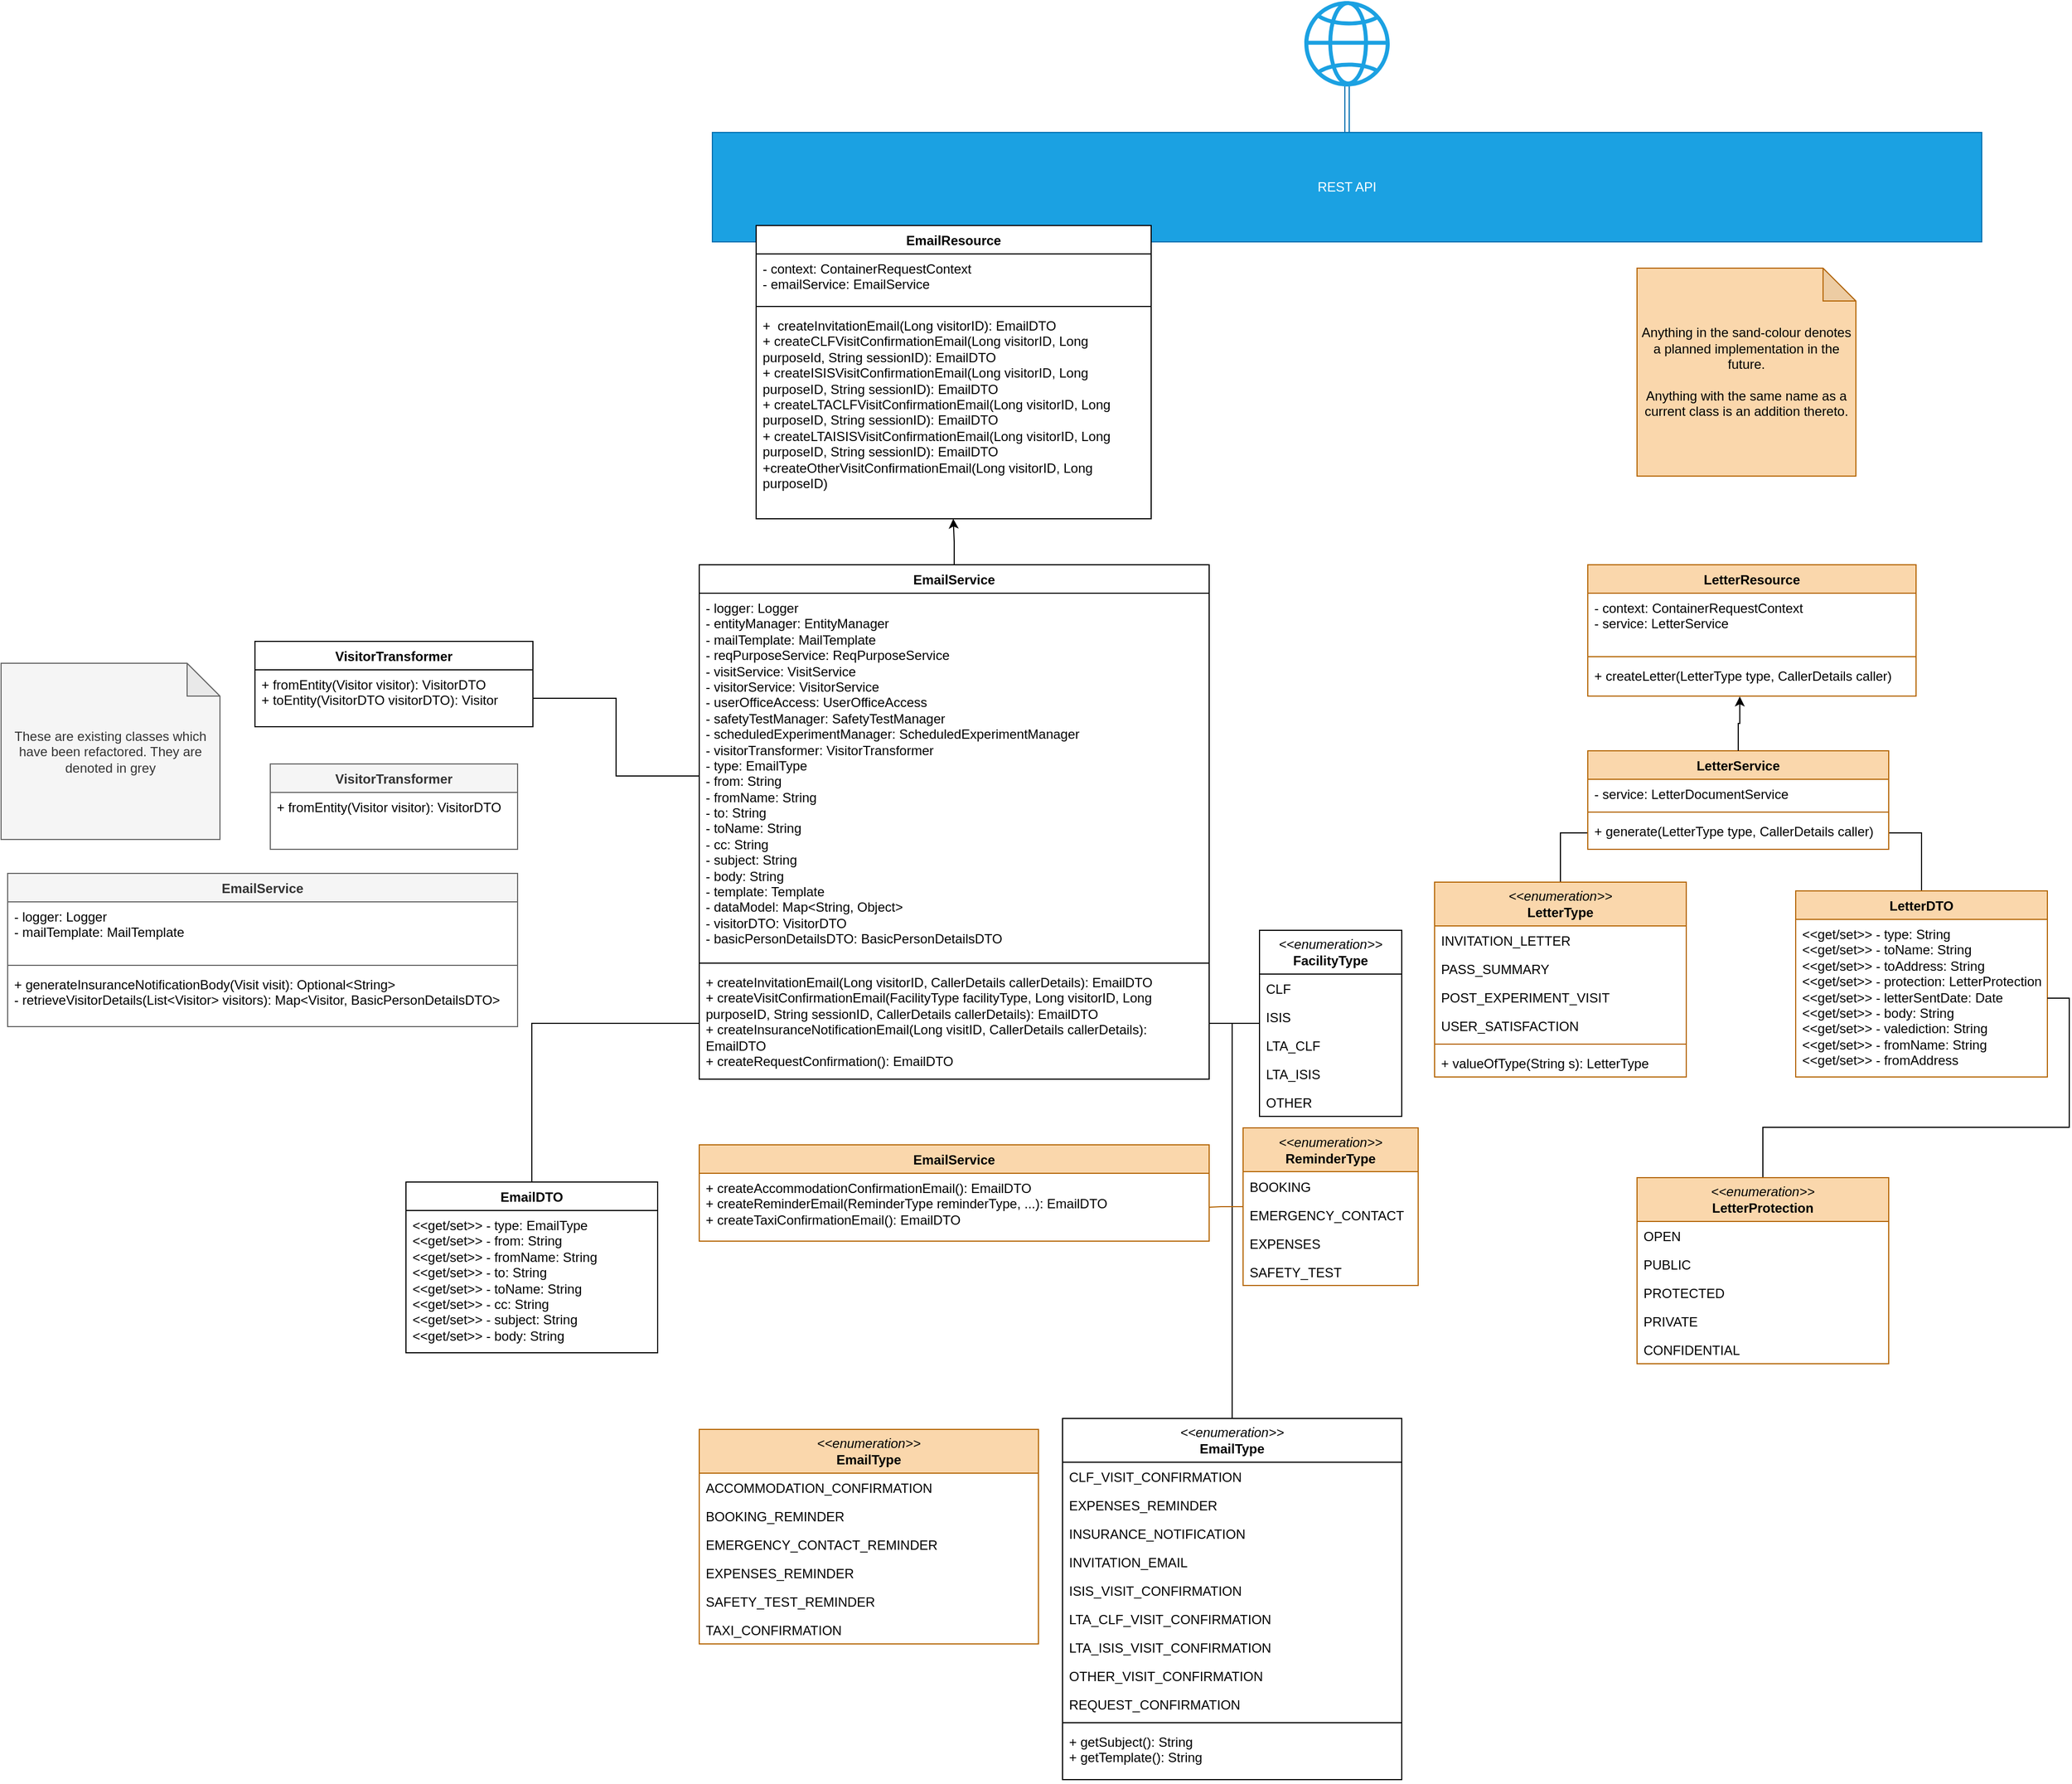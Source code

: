 <mxfile version="24.5.4" type="github">
  <diagram id="C5RBs43oDa-KdzZeNtuy" name="Page-1">
    <mxGraphModel dx="1994" dy="1875" grid="1" gridSize="10" guides="1" tooltips="1" connect="1" arrows="1" fold="1" page="1" pageScale="1" pageWidth="827" pageHeight="1169" math="0" shadow="0">
      <root>
        <mxCell id="WIyWlLk6GJQsqaUBKTNV-0" />
        <mxCell id="WIyWlLk6GJQsqaUBKTNV-1" parent="WIyWlLk6GJQsqaUBKTNV-0" />
        <mxCell id="lxQ42xoXtjc7i1S5PKAg-8" value="REST API" style="html=1;whiteSpace=wrap;fillColor=#1ba1e2;strokeColor=#006EAF;fontColor=#ffffff;" parent="WIyWlLk6GJQsqaUBKTNV-1" vertex="1">
          <mxGeometry x="108" y="-651" width="1160" height="100" as="geometry" />
        </mxCell>
        <mxCell id="MQ1HAu035y0CXCqz7wdD-0" value="EmailResource" style="swimlane;fontStyle=1;align=center;verticalAlign=top;childLayout=stackLayout;horizontal=1;startSize=26;horizontalStack=0;resizeParent=1;resizeParentMax=0;resizeLast=0;collapsible=1;marginBottom=0;whiteSpace=wrap;html=1;" parent="WIyWlLk6GJQsqaUBKTNV-1" vertex="1">
          <mxGeometry x="148" y="-566" width="361" height="268" as="geometry" />
        </mxCell>
        <mxCell id="MQ1HAu035y0CXCqz7wdD-1" value="&lt;div&gt;- context: ContainerRequestContext&lt;/div&gt;&lt;div&gt;- emailService: EmailService&lt;br&gt;&lt;/div&gt;" style="text;align=left;verticalAlign=top;spacingLeft=4;spacingRight=4;overflow=hidden;rotatable=0;points=[[0,0.5],[1,0.5]];portConstraint=eastwest;whiteSpace=wrap;html=1;" parent="MQ1HAu035y0CXCqz7wdD-0" vertex="1">
          <mxGeometry y="26" width="361" height="44" as="geometry" />
        </mxCell>
        <mxCell id="MQ1HAu035y0CXCqz7wdD-2" value="" style="line;strokeWidth=1;fillColor=none;align=left;verticalAlign=middle;spacingTop=-1;spacingLeft=3;spacingRight=3;rotatable=0;labelPosition=right;points=[];portConstraint=eastwest;strokeColor=inherit;" parent="MQ1HAu035y0CXCqz7wdD-0" vertex="1">
          <mxGeometry y="70" width="361" height="8" as="geometry" />
        </mxCell>
        <mxCell id="MQ1HAu035y0CXCqz7wdD-3" value="&lt;div&gt;&lt;span style=&quot;background-color: initial;&quot;&gt;+&amp;nbsp; createInvitationEmail(Long visitorID): EmailDTO&lt;/span&gt;&lt;br&gt;&lt;/div&gt;&lt;div&gt;+ createCLFVisitConfirmationEmail(Long visitorID, Long purposeId, String sessionID): EmailDTO&lt;/div&gt;&lt;div&gt;+ createISISVisitConfirmationEmail(Long visitorID, Long purposeID, String sessionID): EmailDTO&lt;/div&gt;&lt;div&gt;+ createLTACLFVisitConfirmationEmail(Long visitorID, Long purposeID, String sessionID): EmailDTO&lt;/div&gt;&lt;div&gt;+ createLTAISISVisitConfirmationEmail(Long visitorID, Long purposeID, String sessionID): EmailDTO&lt;br&gt;&lt;/div&gt;&lt;div&gt;+createOtherVisitConfirmationEmail(Long visitorID, Long purposeID)&lt;/div&gt;" style="text;strokeColor=none;fillColor=none;align=left;verticalAlign=top;spacingLeft=4;spacingRight=4;overflow=hidden;rotatable=0;points=[[0,0.5],[1,0.5]];portConstraint=eastwest;whiteSpace=wrap;html=1;" parent="MQ1HAu035y0CXCqz7wdD-0" vertex="1">
          <mxGeometry y="78" width="361" height="190" as="geometry" />
        </mxCell>
        <mxCell id="MQ1HAu035y0CXCqz7wdD-16" value="EmailDTO" style="swimlane;fontStyle=1;align=center;verticalAlign=top;childLayout=stackLayout;horizontal=1;startSize=26;horizontalStack=0;resizeParent=1;resizeParentMax=0;resizeLast=0;collapsible=1;marginBottom=0;whiteSpace=wrap;html=1;" parent="WIyWlLk6GJQsqaUBKTNV-1" vertex="1">
          <mxGeometry x="-172" y="308" width="230" height="156" as="geometry" />
        </mxCell>
        <mxCell id="MQ1HAu035y0CXCqz7wdD-17" value="&lt;div&gt;&amp;lt;&amp;lt;get/set&amp;gt;&amp;gt; - type: EmailType&lt;/div&gt;&lt;div&gt;&amp;lt;&amp;lt;get/set&amp;gt;&amp;gt; - from: String&lt;/div&gt;&lt;div&gt;&amp;lt;&amp;lt;get/set&amp;gt;&amp;gt; - fromName: String&lt;/div&gt;&lt;div&gt;&amp;lt;&amp;lt;get/set&amp;gt;&amp;gt; - to: String&lt;br&gt;&lt;/div&gt;&lt;div&gt;&amp;lt;&amp;lt;get/set&amp;gt;&amp;gt; - toName: String&lt;br&gt;&lt;/div&gt;&lt;div&gt;&amp;lt;&amp;lt;get/set&amp;gt;&amp;gt; - cc: String&lt;br&gt;&lt;/div&gt;&lt;div&gt;&amp;lt;&amp;lt;get/set&amp;gt;&amp;gt; - subject: String&lt;br&gt;&lt;/div&gt;&lt;div&gt;&amp;lt;&amp;lt;get/set&amp;gt;&amp;gt; - body: String&lt;/div&gt;" style="text;strokeColor=none;fillColor=none;align=left;verticalAlign=top;spacingLeft=4;spacingRight=4;overflow=hidden;rotatable=0;points=[[0,0.5],[1,0.5]];portConstraint=eastwest;whiteSpace=wrap;html=1;" parent="MQ1HAu035y0CXCqz7wdD-16" vertex="1">
          <mxGeometry y="26" width="230" height="130" as="geometry" />
        </mxCell>
        <mxCell id="42Mcp5apY7TqK0RnaU3a-8" style="edgeStyle=orthogonalEdgeStyle;rounded=0;orthogonalLoop=1;jettySize=auto;html=1;entryX=0;entryY=0.5;entryDx=0;entryDy=0;exitX=0.5;exitY=0;exitDx=0;exitDy=0;startArrow=none;startFill=0;endArrow=none;endFill=0;" parent="WIyWlLk6GJQsqaUBKTNV-1" source="MQ1HAu035y0CXCqz7wdD-16" target="klUVoI3xU74Hqo5dRXkd-3" edge="1">
          <mxGeometry relative="1" as="geometry">
            <mxPoint x="171" y="280" as="targetPoint" />
          </mxGeometry>
        </mxCell>
        <mxCell id="wytjnBY4nGIAAZqbwtNx-2" value="" style="edgeStyle=orthogonalEdgeStyle;rounded=0;orthogonalLoop=1;jettySize=auto;html=1;shape=link;strokeColor=#006EAF;entryX=0.5;entryY=0;entryDx=0;entryDy=0;fillColor=#1ba1e2;" parent="WIyWlLk6GJQsqaUBKTNV-1" source="42Mcp5apY7TqK0RnaU3a-9" target="lxQ42xoXtjc7i1S5PKAg-8" edge="1">
          <mxGeometry relative="1" as="geometry">
            <mxPoint x="677" y="-613" as="targetPoint" />
          </mxGeometry>
        </mxCell>
        <mxCell id="42Mcp5apY7TqK0RnaU3a-9" value="" style="sketch=0;outlineConnect=0;fillColor=#1ba1e2;strokeColor=#006EAF;dashed=0;verticalLabelPosition=bottom;verticalAlign=top;align=center;html=1;fontSize=12;fontStyle=0;aspect=fixed;pointerEvents=1;shape=mxgraph.aws4.globe;fontColor=#ffffff;" parent="WIyWlLk6GJQsqaUBKTNV-1" vertex="1">
          <mxGeometry x="649" y="-771" width="78" height="78" as="geometry" />
        </mxCell>
        <mxCell id="LTdc4FJABVHUPqloN2zh-13" style="edgeStyle=orthogonalEdgeStyle;rounded=0;orthogonalLoop=1;jettySize=auto;html=1;endArrow=none;endFill=0;entryX=1;entryY=0.5;entryDx=0;entryDy=0;" parent="WIyWlLk6GJQsqaUBKTNV-1" source="A69BAZDd_FpkVHJT01qS-3" target="klUVoI3xU74Hqo5dRXkd-3" edge="1">
          <mxGeometry relative="1" as="geometry">
            <mxPoint x="523.5" y="280" as="targetPoint" />
          </mxGeometry>
        </mxCell>
        <mxCell id="A69BAZDd_FpkVHJT01qS-3" value="&lt;div&gt;&lt;i&gt;&amp;lt;&amp;lt;enumeration&amp;gt;&amp;gt;&lt;/i&gt;&lt;/div&gt;&lt;div&gt;&lt;b&gt;EmailType&lt;/b&gt;&lt;br&gt;&lt;/div&gt;" style="swimlane;fontStyle=0;childLayout=stackLayout;horizontal=1;startSize=40;fillColor=none;horizontalStack=0;resizeParent=1;resizeParentMax=0;resizeLast=0;collapsible=1;marginBottom=0;whiteSpace=wrap;html=1;" parent="WIyWlLk6GJQsqaUBKTNV-1" vertex="1">
          <mxGeometry x="428" y="524" width="310" height="330" as="geometry" />
        </mxCell>
        <mxCell id="klUVoI3xU74Hqo5dRXkd-4" value="CLF_VISIT_CONFIRMATION" style="text;strokeColor=none;fillColor=none;align=left;verticalAlign=top;spacingLeft=4;spacingRight=4;overflow=hidden;rotatable=0;points=[[0,0.5],[1,0.5]];portConstraint=eastwest;whiteSpace=wrap;html=1;" parent="A69BAZDd_FpkVHJT01qS-3" vertex="1">
          <mxGeometry y="40" width="310" height="26" as="geometry" />
        </mxCell>
        <mxCell id="A69BAZDd_FpkVHJT01qS-7" value="EXPENSES_REMINDER" style="text;strokeColor=none;fillColor=none;align=left;verticalAlign=top;spacingLeft=4;spacingRight=4;overflow=hidden;rotatable=0;points=[[0,0.5],[1,0.5]];portConstraint=eastwest;whiteSpace=wrap;html=1;" parent="A69BAZDd_FpkVHJT01qS-3" vertex="1">
          <mxGeometry y="66" width="310" height="26" as="geometry" />
        </mxCell>
        <mxCell id="klUVoI3xU74Hqo5dRXkd-5" value="INSURANCE_NOTIFICATION" style="text;strokeColor=none;fillColor=none;align=left;verticalAlign=top;spacingLeft=4;spacingRight=4;overflow=hidden;rotatable=0;points=[[0,0.5],[1,0.5]];portConstraint=eastwest;whiteSpace=wrap;html=1;" parent="A69BAZDd_FpkVHJT01qS-3" vertex="1">
          <mxGeometry y="92" width="310" height="26" as="geometry" />
        </mxCell>
        <mxCell id="zF09DsBkX-imnk4xTCFa-45" value="INVITATION_EMAIL" style="text;strokeColor=none;fillColor=none;align=left;verticalAlign=top;spacingLeft=4;spacingRight=4;overflow=hidden;rotatable=0;points=[[0,0.5],[1,0.5]];portConstraint=eastwest;whiteSpace=wrap;html=1;" parent="A69BAZDd_FpkVHJT01qS-3" vertex="1">
          <mxGeometry y="118" width="310" height="26" as="geometry" />
        </mxCell>
        <mxCell id="klUVoI3xU74Hqo5dRXkd-6" value="ISIS_VISIT_CONFIRMATION" style="text;strokeColor=none;fillColor=none;align=left;verticalAlign=top;spacingLeft=4;spacingRight=4;overflow=hidden;rotatable=0;points=[[0,0.5],[1,0.5]];portConstraint=eastwest;whiteSpace=wrap;html=1;" parent="A69BAZDd_FpkVHJT01qS-3" vertex="1">
          <mxGeometry y="144" width="310" height="26" as="geometry" />
        </mxCell>
        <mxCell id="klUVoI3xU74Hqo5dRXkd-7" value="LTA_CLF_VISIT_CONFIRMATION" style="text;strokeColor=none;fillColor=none;align=left;verticalAlign=top;spacingLeft=4;spacingRight=4;overflow=hidden;rotatable=0;points=[[0,0.5],[1,0.5]];portConstraint=eastwest;whiteSpace=wrap;html=1;" parent="A69BAZDd_FpkVHJT01qS-3" vertex="1">
          <mxGeometry y="170" width="310" height="26" as="geometry" />
        </mxCell>
        <mxCell id="klUVoI3xU74Hqo5dRXkd-8" value="LTA_ISIS_VISIT_CONFIRMATION" style="text;strokeColor=none;fillColor=none;align=left;verticalAlign=top;spacingLeft=4;spacingRight=4;overflow=hidden;rotatable=0;points=[[0,0.5],[1,0.5]];portConstraint=eastwest;whiteSpace=wrap;html=1;" parent="A69BAZDd_FpkVHJT01qS-3" vertex="1">
          <mxGeometry y="196" width="310" height="26" as="geometry" />
        </mxCell>
        <mxCell id="klUVoI3xU74Hqo5dRXkd-9" value="OTHER_VISIT_CONFIRMATION" style="text;strokeColor=none;fillColor=none;align=left;verticalAlign=top;spacingLeft=4;spacingRight=4;overflow=hidden;rotatable=0;points=[[0,0.5],[1,0.5]];portConstraint=eastwest;whiteSpace=wrap;html=1;" parent="A69BAZDd_FpkVHJT01qS-3" vertex="1">
          <mxGeometry y="222" width="310" height="26" as="geometry" />
        </mxCell>
        <mxCell id="klUVoI3xU74Hqo5dRXkd-10" value="REQUEST_CONFIRMATION" style="text;strokeColor=none;fillColor=none;align=left;verticalAlign=top;spacingLeft=4;spacingRight=4;overflow=hidden;rotatable=0;points=[[0,0.5],[1,0.5]];portConstraint=eastwest;whiteSpace=wrap;html=1;" parent="A69BAZDd_FpkVHJT01qS-3" vertex="1">
          <mxGeometry y="248" width="310" height="26" as="geometry" />
        </mxCell>
        <mxCell id="LTdc4FJABVHUPqloN2zh-1" value="" style="line;strokeWidth=1;fillColor=none;align=left;verticalAlign=middle;spacingTop=-1;spacingLeft=3;spacingRight=3;rotatable=0;labelPosition=right;points=[];portConstraint=eastwest;strokeColor=inherit;" parent="A69BAZDd_FpkVHJT01qS-3" vertex="1">
          <mxGeometry y="274" width="310" height="8" as="geometry" />
        </mxCell>
        <mxCell id="LTdc4FJABVHUPqloN2zh-0" value="&lt;div&gt;+ getSubject(): String&lt;/div&gt;&lt;div&gt;+ getTemplate(): String&lt;br&gt;&lt;/div&gt;" style="text;strokeColor=none;fillColor=none;align=left;verticalAlign=top;spacingLeft=4;spacingRight=4;overflow=hidden;rotatable=0;points=[[0,0.5],[1,0.5]];portConstraint=eastwest;whiteSpace=wrap;html=1;" parent="A69BAZDd_FpkVHJT01qS-3" vertex="1">
          <mxGeometry y="282" width="310" height="48" as="geometry" />
        </mxCell>
        <mxCell id="LTdc4FJABVHUPqloN2zh-15" style="edgeStyle=orthogonalEdgeStyle;rounded=0;orthogonalLoop=1;jettySize=auto;html=1;entryX=0;entryY=0.5;entryDx=0;entryDy=0;endArrow=none;endFill=0;" parent="WIyWlLk6GJQsqaUBKTNV-1" source="A69BAZDd_FpkVHJT01qS-12" target="lxQ42xoXtjc7i1S5PKAg-7" edge="1">
          <mxGeometry relative="1" as="geometry" />
        </mxCell>
        <mxCell id="A69BAZDd_FpkVHJT01qS-12" value="&lt;div&gt;&lt;i&gt;&amp;lt;&amp;lt;enumeration&amp;gt;&amp;gt;&lt;/i&gt;&lt;/div&gt;&lt;div&gt;&lt;b&gt;LetterType&lt;/b&gt;&lt;br&gt;&lt;/div&gt;" style="swimlane;fontStyle=0;childLayout=stackLayout;horizontal=1;startSize=40;fillColor=#fad7ac;horizontalStack=0;resizeParent=1;resizeParentMax=0;resizeLast=0;collapsible=1;marginBottom=0;whiteSpace=wrap;html=1;strokeColor=#b46504;" parent="WIyWlLk6GJQsqaUBKTNV-1" vertex="1">
          <mxGeometry x="768" y="34" width="230" height="178" as="geometry" />
        </mxCell>
        <mxCell id="A69BAZDd_FpkVHJT01qS-13" value="INVITATION_LETTER" style="text;strokeColor=none;fillColor=none;align=left;verticalAlign=top;spacingLeft=4;spacingRight=4;overflow=hidden;rotatable=0;points=[[0,0.5],[1,0.5]];portConstraint=eastwest;whiteSpace=wrap;html=1;" parent="A69BAZDd_FpkVHJT01qS-12" vertex="1">
          <mxGeometry y="40" width="230" height="26" as="geometry" />
        </mxCell>
        <mxCell id="A69BAZDd_FpkVHJT01qS-14" value="PASS_SUMMARY" style="text;strokeColor=none;fillColor=none;align=left;verticalAlign=top;spacingLeft=4;spacingRight=4;overflow=hidden;rotatable=0;points=[[0,0.5],[1,0.5]];portConstraint=eastwest;whiteSpace=wrap;html=1;" parent="A69BAZDd_FpkVHJT01qS-12" vertex="1">
          <mxGeometry y="66" width="230" height="26" as="geometry" />
        </mxCell>
        <mxCell id="A69BAZDd_FpkVHJT01qS-15" value="POST_EXPERIMENT_VISIT" style="text;strokeColor=none;fillColor=none;align=left;verticalAlign=top;spacingLeft=4;spacingRight=4;overflow=hidden;rotatable=0;points=[[0,0.5],[1,0.5]];portConstraint=eastwest;whiteSpace=wrap;html=1;" parent="A69BAZDd_FpkVHJT01qS-12" vertex="1">
          <mxGeometry y="92" width="230" height="26" as="geometry" />
        </mxCell>
        <mxCell id="A69BAZDd_FpkVHJT01qS-16" value="USER_SATISFACTION" style="text;strokeColor=none;fillColor=none;align=left;verticalAlign=top;spacingLeft=4;spacingRight=4;overflow=hidden;rotatable=0;points=[[0,0.5],[1,0.5]];portConstraint=eastwest;whiteSpace=wrap;html=1;" parent="A69BAZDd_FpkVHJT01qS-12" vertex="1">
          <mxGeometry y="118" width="230" height="26" as="geometry" />
        </mxCell>
        <mxCell id="LTdc4FJABVHUPqloN2zh-18" value="" style="line;strokeWidth=1;fillColor=none;align=left;verticalAlign=middle;spacingTop=-1;spacingLeft=3;spacingRight=3;rotatable=0;labelPosition=right;points=[];portConstraint=eastwest;strokeColor=inherit;" parent="A69BAZDd_FpkVHJT01qS-12" vertex="1">
          <mxGeometry y="144" width="230" height="8" as="geometry" />
        </mxCell>
        <mxCell id="LTdc4FJABVHUPqloN2zh-17" value="+ valueOfType(String s): LetterType" style="text;strokeColor=none;fillColor=none;align=left;verticalAlign=top;spacingLeft=4;spacingRight=4;overflow=hidden;rotatable=0;points=[[0,0.5],[1,0.5]];portConstraint=eastwest;whiteSpace=wrap;html=1;" parent="A69BAZDd_FpkVHJT01qS-12" vertex="1">
          <mxGeometry y="152" width="230" height="26" as="geometry" />
        </mxCell>
        <mxCell id="A69BAZDd_FpkVHJT01qS-26" style="edgeStyle=orthogonalEdgeStyle;rounded=0;orthogonalLoop=1;jettySize=auto;html=1;exitX=0.5;exitY=0;exitDx=0;exitDy=0;endArrow=none;endFill=0;" parent="WIyWlLk6GJQsqaUBKTNV-1" source="A69BAZDd_FpkVHJT01qS-22" target="lxQ42xoXtjc7i1S5PKAg-7" edge="1">
          <mxGeometry relative="1" as="geometry">
            <mxPoint x="740" y="366" as="targetPoint" />
          </mxGeometry>
        </mxCell>
        <mxCell id="A69BAZDd_FpkVHJT01qS-22" value="LetterDTO" style="swimlane;fontStyle=1;align=center;verticalAlign=top;childLayout=stackLayout;horizontal=1;startSize=26;horizontalStack=0;resizeParent=1;resizeParentMax=0;resizeLast=0;collapsible=1;marginBottom=0;whiteSpace=wrap;html=1;fillColor=#fad7ac;strokeColor=#b46504;" parent="WIyWlLk6GJQsqaUBKTNV-1" vertex="1">
          <mxGeometry x="1098" y="42" width="230" height="170" as="geometry" />
        </mxCell>
        <mxCell id="A69BAZDd_FpkVHJT01qS-23" value="&lt;div&gt;&amp;lt;&amp;lt;get/set&amp;gt;&amp;gt; - type: String&lt;br&gt;&lt;/div&gt;&lt;div&gt;&amp;lt;&amp;lt;get/set&amp;gt;&amp;gt; - toName: String&lt;br&gt;&lt;/div&gt;&lt;div&gt;&amp;lt;&amp;lt;get/set&amp;gt;&amp;gt; - toAddress: String&lt;br&gt;&lt;/div&gt;&lt;div&gt;&amp;lt;&amp;lt;get/set&amp;gt;&amp;gt; - protection: LetterProtection&lt;br&gt;&lt;/div&gt;&lt;div&gt;&amp;lt;&amp;lt;get/set&amp;gt;&amp;gt; - letterSentDate: Date&lt;br&gt;&lt;/div&gt;&lt;div&gt;&amp;lt;&amp;lt;get/set&amp;gt;&amp;gt; - body: String&lt;br&gt;&lt;/div&gt;&lt;div&gt;&amp;lt;&amp;lt;get/set&amp;gt;&amp;gt; - valediction: String&lt;br&gt;&lt;/div&gt;&lt;div&gt;&amp;lt;&amp;lt;get/set&amp;gt;&amp;gt; - fromName: String&lt;/div&gt;&lt;div&gt;&amp;lt;&amp;lt;get/set&amp;gt;&amp;gt; - fromAddress&lt;br&gt;&lt;/div&gt;" style="text;strokeColor=none;fillColor=none;align=left;verticalAlign=top;spacingLeft=4;spacingRight=4;overflow=hidden;rotatable=0;points=[[0,0.5],[1,0.5]];portConstraint=eastwest;whiteSpace=wrap;html=1;" parent="A69BAZDd_FpkVHJT01qS-22" vertex="1">
          <mxGeometry y="26" width="230" height="144" as="geometry" />
        </mxCell>
        <mxCell id="eRIV_MZJOHmOLpLLFDUo-0" value="LetterResource" style="swimlane;fontStyle=1;align=center;verticalAlign=top;childLayout=stackLayout;horizontal=1;startSize=26;horizontalStack=0;resizeParent=1;resizeParentMax=0;resizeLast=0;collapsible=1;marginBottom=0;whiteSpace=wrap;html=1;fillColor=#fad7ac;strokeColor=#b46504;" parent="WIyWlLk6GJQsqaUBKTNV-1" vertex="1">
          <mxGeometry x="908" y="-256" width="300" height="120" as="geometry" />
        </mxCell>
        <mxCell id="eRIV_MZJOHmOLpLLFDUo-1" value="&lt;div&gt;- context: ContainerRequestContext&lt;/div&gt;&lt;div&gt;- service: LetterService&lt;br&gt;&lt;/div&gt;" style="text;strokeColor=none;fillColor=none;align=left;verticalAlign=top;spacingLeft=4;spacingRight=4;overflow=hidden;rotatable=0;points=[[0,0.5],[1,0.5]];portConstraint=eastwest;whiteSpace=wrap;html=1;" parent="eRIV_MZJOHmOLpLLFDUo-0" vertex="1">
          <mxGeometry y="26" width="300" height="54" as="geometry" />
        </mxCell>
        <mxCell id="eRIV_MZJOHmOLpLLFDUo-2" value="" style="line;strokeWidth=1;fillColor=none;align=left;verticalAlign=middle;spacingTop=-1;spacingLeft=3;spacingRight=3;rotatable=0;labelPosition=right;points=[];portConstraint=eastwest;strokeColor=inherit;" parent="eRIV_MZJOHmOLpLLFDUo-0" vertex="1">
          <mxGeometry y="80" width="300" height="8" as="geometry" />
        </mxCell>
        <mxCell id="eRIV_MZJOHmOLpLLFDUo-3" value="+ createLetter(LetterType type, CallerDetails caller)" style="text;strokeColor=none;fillColor=none;align=left;verticalAlign=top;spacingLeft=4;spacingRight=4;overflow=hidden;rotatable=0;points=[[0,0.5],[1,0.5]];portConstraint=eastwest;whiteSpace=wrap;html=1;" parent="eRIV_MZJOHmOLpLLFDUo-0" vertex="1">
          <mxGeometry y="88" width="300" height="32" as="geometry" />
        </mxCell>
        <mxCell id="lxQ42xoXtjc7i1S5PKAg-4" value="LetterService" style="swimlane;fontStyle=1;align=center;verticalAlign=top;childLayout=stackLayout;horizontal=1;startSize=26;horizontalStack=0;resizeParent=1;resizeParentMax=0;resizeLast=0;collapsible=1;marginBottom=0;whiteSpace=wrap;html=1;fillColor=#fad7ac;strokeColor=#b46504;" parent="WIyWlLk6GJQsqaUBKTNV-1" vertex="1">
          <mxGeometry x="908" y="-86" width="275" height="90" as="geometry" />
        </mxCell>
        <mxCell id="lxQ42xoXtjc7i1S5PKAg-5" value="- service: LetterDocumentService" style="text;strokeColor=none;fillColor=none;align=left;verticalAlign=top;spacingLeft=4;spacingRight=4;overflow=hidden;rotatable=0;points=[[0,0.5],[1,0.5]];portConstraint=eastwest;whiteSpace=wrap;html=1;" parent="lxQ42xoXtjc7i1S5PKAg-4" vertex="1">
          <mxGeometry y="26" width="275" height="26" as="geometry" />
        </mxCell>
        <mxCell id="lxQ42xoXtjc7i1S5PKAg-6" value="" style="line;strokeWidth=1;fillColor=none;align=left;verticalAlign=middle;spacingTop=-1;spacingLeft=3;spacingRight=3;rotatable=0;labelPosition=right;points=[];portConstraint=eastwest;strokeColor=inherit;" parent="lxQ42xoXtjc7i1S5PKAg-4" vertex="1">
          <mxGeometry y="52" width="275" height="8" as="geometry" />
        </mxCell>
        <mxCell id="lxQ42xoXtjc7i1S5PKAg-7" value="&lt;div&gt;+ generate(LetterType type, CallerDetails caller)&lt;/div&gt;" style="text;strokeColor=none;fillColor=none;align=left;verticalAlign=top;spacingLeft=4;spacingRight=4;overflow=hidden;rotatable=0;points=[[0,0.5],[1,0.5]];portConstraint=eastwest;whiteSpace=wrap;html=1;" parent="lxQ42xoXtjc7i1S5PKAg-4" vertex="1">
          <mxGeometry y="60" width="275" height="30" as="geometry" />
        </mxCell>
        <mxCell id="lxQ42xoXtjc7i1S5PKAg-14" style="edgeStyle=orthogonalEdgeStyle;rounded=0;orthogonalLoop=1;jettySize=auto;html=1;exitX=0.5;exitY=0;exitDx=0;exitDy=0;entryX=0.499;entryY=1;entryDx=0;entryDy=0;entryPerimeter=0;" parent="WIyWlLk6GJQsqaUBKTNV-1" source="klUVoI3xU74Hqo5dRXkd-0" target="MQ1HAu035y0CXCqz7wdD-3" edge="1">
          <mxGeometry relative="1" as="geometry">
            <mxPoint x="347.25" y="185" as="sourcePoint" />
            <mxPoint x="411" y="175" as="targetPoint" />
          </mxGeometry>
        </mxCell>
        <mxCell id="LTdc4FJABVHUPqloN2zh-2" value="EmailService" style="swimlane;fontStyle=1;align=center;verticalAlign=top;childLayout=stackLayout;horizontal=1;startSize=26;horizontalStack=0;resizeParent=1;resizeParentMax=0;resizeLast=0;collapsible=1;marginBottom=0;whiteSpace=wrap;html=1;fillColor=#f5f5f5;fontColor=#333333;strokeColor=#666666;" parent="WIyWlLk6GJQsqaUBKTNV-1" vertex="1">
          <mxGeometry x="-536" y="26" width="466" height="140" as="geometry" />
        </mxCell>
        <mxCell id="LTdc4FJABVHUPqloN2zh-3" value="&lt;div&gt;- logger: Logger&lt;/div&gt;&lt;div&gt;- mailTemplate: MailTemplate&lt;br&gt;&lt;/div&gt;" style="text;strokeColor=none;fillColor=none;align=left;verticalAlign=top;spacingLeft=4;spacingRight=4;overflow=hidden;rotatable=0;points=[[0,0.5],[1,0.5]];portConstraint=eastwest;whiteSpace=wrap;html=1;" parent="LTdc4FJABVHUPqloN2zh-2" vertex="1">
          <mxGeometry y="26" width="466" height="54" as="geometry" />
        </mxCell>
        <mxCell id="LTdc4FJABVHUPqloN2zh-4" value="" style="line;strokeWidth=1;fillColor=none;align=left;verticalAlign=middle;spacingTop=-1;spacingLeft=3;spacingRight=3;rotatable=0;labelPosition=right;points=[];portConstraint=eastwest;strokeColor=inherit;" parent="LTdc4FJABVHUPqloN2zh-2" vertex="1">
          <mxGeometry y="80" width="466" height="8" as="geometry" />
        </mxCell>
        <mxCell id="LTdc4FJABVHUPqloN2zh-5" value="&lt;div&gt;+ generateInsuranceNotificationBody(Visit visit): Optional&amp;lt;String&amp;gt;&lt;/div&gt;&lt;div&gt;- retrieveVisitorDetails(List&amp;lt;Visitor&amp;gt; visitors): Map&amp;lt;Visitor, BasicPersonDetailsDTO&amp;gt;&lt;br&gt; &lt;/div&gt;&lt;div&gt;&lt;br&gt;&lt;/div&gt;" style="text;strokeColor=none;fillColor=none;align=left;verticalAlign=top;spacingLeft=4;spacingRight=4;overflow=hidden;rotatable=0;points=[[0,0.5],[1,0.5]];portConstraint=eastwest;whiteSpace=wrap;html=1;" parent="LTdc4FJABVHUPqloN2zh-2" vertex="1">
          <mxGeometry y="88" width="466" height="52" as="geometry" />
        </mxCell>
        <mxCell id="LTdc4FJABVHUPqloN2zh-6" value="&lt;div&gt;These are existing classes which have been refactored. They are denoted in grey&lt;/div&gt;" style="shape=note;whiteSpace=wrap;html=1;backgroundOutline=1;darkOpacity=0.05;fillColor=#f5f5f5;fontColor=#333333;strokeColor=#666666;" parent="WIyWlLk6GJQsqaUBKTNV-1" vertex="1">
          <mxGeometry x="-542" y="-166" width="200" height="161" as="geometry" />
        </mxCell>
        <mxCell id="LTdc4FJABVHUPqloN2zh-11" style="edgeStyle=orthogonalEdgeStyle;rounded=0;orthogonalLoop=1;jettySize=auto;html=1;entryX=0.463;entryY=1.012;entryDx=0;entryDy=0;entryPerimeter=0;" parent="WIyWlLk6GJQsqaUBKTNV-1" source="lxQ42xoXtjc7i1S5PKAg-4" target="eRIV_MZJOHmOLpLLFDUo-3" edge="1">
          <mxGeometry relative="1" as="geometry" />
        </mxCell>
        <mxCell id="klUVoI3xU74Hqo5dRXkd-0" value="EmailService" style="swimlane;fontStyle=1;align=center;verticalAlign=top;childLayout=stackLayout;horizontal=1;startSize=26;horizontalStack=0;resizeParent=1;resizeParentMax=0;resizeLast=0;collapsible=1;marginBottom=0;whiteSpace=wrap;html=1;" parent="WIyWlLk6GJQsqaUBKTNV-1" vertex="1">
          <mxGeometry x="96" y="-256" width="466" height="470" as="geometry" />
        </mxCell>
        <mxCell id="klUVoI3xU74Hqo5dRXkd-1" value="&lt;div&gt;- logger: Logger&lt;/div&gt;&lt;div&gt;- entityManager: EntityManager&lt;/div&gt;&lt;div&gt;- mailTemplate: MailTemplate&lt;br&gt;&lt;/div&gt;&lt;div&gt;- reqPurposeService: ReqPurposeService&lt;/div&gt;&lt;div&gt;- visitService: VisitService&lt;/div&gt;&lt;div&gt;- visitorService: VisitorService&lt;br&gt;&lt;/div&gt;&lt;div&gt;- userOfficeAccess: UserOfficeAccess&lt;br&gt;&lt;/div&gt;&lt;div&gt;- safetyTestManager: SafetyTestManager&lt;/div&gt;&lt;div&gt;- scheduledExperimentManager: ScheduledExperimentManager&lt;/div&gt;&lt;div&gt;- visitorTransformer: VisitorTransformer&lt;/div&gt;&lt;div&gt;- type: EmailType&lt;/div&gt;&lt;div&gt;- from: String&lt;/div&gt;&lt;div&gt;- fromName: String&lt;/div&gt;&lt;div&gt;- to: String&lt;/div&gt;&lt;div&gt;- toName: String&lt;/div&gt;&lt;div&gt;- cc: String&lt;/div&gt;&lt;div&gt;- subject: String&lt;/div&gt;&lt;div&gt;- body: String&lt;/div&gt;&lt;div&gt;- template: Template&lt;/div&gt;&lt;div&gt;- dataModel: Map&amp;lt;String, Object&amp;gt;&lt;/div&gt;&lt;div&gt;- visitorDTO: VisitorDTO&lt;/div&gt;&lt;div&gt;- basicPersonDetailsDTO: BasicPersonDetailsDTO&lt;/div&gt;" style="text;strokeColor=none;fillColor=none;align=left;verticalAlign=top;spacingLeft=4;spacingRight=4;overflow=hidden;rotatable=0;points=[[0,0.5],[1,0.5]];portConstraint=eastwest;whiteSpace=wrap;html=1;" parent="klUVoI3xU74Hqo5dRXkd-0" vertex="1">
          <mxGeometry y="26" width="466" height="334" as="geometry" />
        </mxCell>
        <mxCell id="klUVoI3xU74Hqo5dRXkd-2" value="" style="line;strokeWidth=1;fillColor=none;align=left;verticalAlign=middle;spacingTop=-1;spacingLeft=3;spacingRight=3;rotatable=0;labelPosition=right;points=[];portConstraint=eastwest;strokeColor=inherit;" parent="klUVoI3xU74Hqo5dRXkd-0" vertex="1">
          <mxGeometry y="360" width="466" height="8" as="geometry" />
        </mxCell>
        <mxCell id="klUVoI3xU74Hqo5dRXkd-3" value="&lt;div&gt;+ createInvitationEmail(Long visitorID, CallerDetails callerDetails): EmailDTO&lt;/div&gt;&lt;div&gt;+ createVisitConfirmationEmail(FacilityType facilityType, Long visitorID, Long purposeID, String sessionID, CallerDetails callerDetails): EmailDTO&lt;/div&gt;&lt;div&gt;+ createInsuranceNotificationEmail(Long visitID, CallerDetails callerDetails): EmailDTO&lt;/div&gt;&lt;div&gt;+ createRequestConfirmation(): EmailDTO&lt;/div&gt;" style="text;strokeColor=none;fillColor=none;align=left;verticalAlign=top;spacingLeft=4;spacingRight=4;overflow=hidden;rotatable=0;points=[[0,0.5],[1,0.5]];portConstraint=eastwest;whiteSpace=wrap;html=1;" parent="klUVoI3xU74Hqo5dRXkd-0" vertex="1">
          <mxGeometry y="368" width="466" height="102" as="geometry" />
        </mxCell>
        <mxCell id="388r8Wky6wOfIN9yFUwu-8" style="edgeStyle=orthogonalEdgeStyle;rounded=0;orthogonalLoop=1;jettySize=auto;html=1;entryX=1;entryY=0.5;entryDx=0;entryDy=0;endArrow=none;endFill=0;" parent="WIyWlLk6GJQsqaUBKTNV-1" source="388r8Wky6wOfIN9yFUwu-0" target="A69BAZDd_FpkVHJT01qS-23" edge="1">
          <mxGeometry relative="1" as="geometry" />
        </mxCell>
        <mxCell id="388r8Wky6wOfIN9yFUwu-0" value="&lt;div&gt;&lt;i&gt;&amp;lt;&amp;lt;enumeration&amp;gt;&amp;gt;&lt;/i&gt;&lt;/div&gt;&lt;div&gt;&lt;b&gt;LetterProtection&lt;/b&gt;&lt;br&gt;&lt;/div&gt;" style="swimlane;fontStyle=0;childLayout=stackLayout;horizontal=1;startSize=40;fillColor=#fad7ac;horizontalStack=0;resizeParent=1;resizeParentMax=0;resizeLast=0;collapsible=1;marginBottom=0;whiteSpace=wrap;html=1;strokeColor=#b46504;" parent="WIyWlLk6GJQsqaUBKTNV-1" vertex="1">
          <mxGeometry x="953" y="304" width="230" height="170" as="geometry" />
        </mxCell>
        <mxCell id="388r8Wky6wOfIN9yFUwu-1" value="OPEN" style="text;strokeColor=none;fillColor=none;align=left;verticalAlign=top;spacingLeft=4;spacingRight=4;overflow=hidden;rotatable=0;points=[[0,0.5],[1,0.5]];portConstraint=eastwest;whiteSpace=wrap;html=1;" parent="388r8Wky6wOfIN9yFUwu-0" vertex="1">
          <mxGeometry y="40" width="230" height="26" as="geometry" />
        </mxCell>
        <mxCell id="388r8Wky6wOfIN9yFUwu-2" value="PUBLIC" style="text;strokeColor=none;fillColor=none;align=left;verticalAlign=top;spacingLeft=4;spacingRight=4;overflow=hidden;rotatable=0;points=[[0,0.5],[1,0.5]];portConstraint=eastwest;whiteSpace=wrap;html=1;" parent="388r8Wky6wOfIN9yFUwu-0" vertex="1">
          <mxGeometry y="66" width="230" height="26" as="geometry" />
        </mxCell>
        <mxCell id="388r8Wky6wOfIN9yFUwu-3" value="PROTECTED" style="text;strokeColor=none;fillColor=none;align=left;verticalAlign=top;spacingLeft=4;spacingRight=4;overflow=hidden;rotatable=0;points=[[0,0.5],[1,0.5]];portConstraint=eastwest;whiteSpace=wrap;html=1;" parent="388r8Wky6wOfIN9yFUwu-0" vertex="1">
          <mxGeometry y="92" width="230" height="26" as="geometry" />
        </mxCell>
        <mxCell id="388r8Wky6wOfIN9yFUwu-4" value="PRIVATE" style="text;strokeColor=none;fillColor=none;align=left;verticalAlign=top;spacingLeft=4;spacingRight=4;overflow=hidden;rotatable=0;points=[[0,0.5],[1,0.5]];portConstraint=eastwest;whiteSpace=wrap;html=1;" parent="388r8Wky6wOfIN9yFUwu-0" vertex="1">
          <mxGeometry y="118" width="230" height="26" as="geometry" />
        </mxCell>
        <mxCell id="388r8Wky6wOfIN9yFUwu-7" value="CONFIDENTIAL" style="text;strokeColor=none;fillColor=none;align=left;verticalAlign=top;spacingLeft=4;spacingRight=4;overflow=hidden;rotatable=0;points=[[0,0.5],[1,0.5]];portConstraint=eastwest;whiteSpace=wrap;html=1;" parent="388r8Wky6wOfIN9yFUwu-0" vertex="1">
          <mxGeometry y="144" width="230" height="26" as="geometry" />
        </mxCell>
        <mxCell id="zF09DsBkX-imnk4xTCFa-0" value="&lt;div&gt;&lt;i&gt;&amp;lt;&amp;lt;enumeration&amp;gt;&amp;gt;&lt;/i&gt;&lt;/div&gt;&lt;div&gt;&lt;b&gt;FacilityType&lt;/b&gt;&lt;/div&gt;" style="swimlane;fontStyle=0;childLayout=stackLayout;horizontal=1;startSize=40;fillColor=none;horizontalStack=0;resizeParent=1;resizeParentMax=0;resizeLast=0;collapsible=1;marginBottom=0;whiteSpace=wrap;html=1;" parent="WIyWlLk6GJQsqaUBKTNV-1" vertex="1">
          <mxGeometry x="608" y="78" width="130" height="170" as="geometry" />
        </mxCell>
        <mxCell id="zF09DsBkX-imnk4xTCFa-1" value="CLF" style="text;strokeColor=none;fillColor=none;align=left;verticalAlign=top;spacingLeft=4;spacingRight=4;overflow=hidden;rotatable=0;points=[[0,0.5],[1,0.5]];portConstraint=eastwest;whiteSpace=wrap;html=1;" parent="zF09DsBkX-imnk4xTCFa-0" vertex="1">
          <mxGeometry y="40" width="130" height="26" as="geometry" />
        </mxCell>
        <mxCell id="zF09DsBkX-imnk4xTCFa-2" value="ISIS" style="text;strokeColor=none;fillColor=none;align=left;verticalAlign=top;spacingLeft=4;spacingRight=4;overflow=hidden;rotatable=0;points=[[0,0.5],[1,0.5]];portConstraint=eastwest;whiteSpace=wrap;html=1;" parent="zF09DsBkX-imnk4xTCFa-0" vertex="1">
          <mxGeometry y="66" width="130" height="26" as="geometry" />
        </mxCell>
        <mxCell id="zF09DsBkX-imnk4xTCFa-11" value="LTA_CLF" style="text;strokeColor=none;fillColor=none;align=left;verticalAlign=top;spacingLeft=4;spacingRight=4;overflow=hidden;rotatable=0;points=[[0,0.5],[1,0.5]];portConstraint=eastwest;whiteSpace=wrap;html=1;" parent="zF09DsBkX-imnk4xTCFa-0" vertex="1">
          <mxGeometry y="92" width="130" height="26" as="geometry" />
        </mxCell>
        <mxCell id="zF09DsBkX-imnk4xTCFa-12" value="LTA_ISIS" style="text;strokeColor=none;fillColor=none;align=left;verticalAlign=top;spacingLeft=4;spacingRight=4;overflow=hidden;rotatable=0;points=[[0,0.5],[1,0.5]];portConstraint=eastwest;whiteSpace=wrap;html=1;" parent="zF09DsBkX-imnk4xTCFa-0" vertex="1">
          <mxGeometry y="118" width="130" height="26" as="geometry" />
        </mxCell>
        <mxCell id="zF09DsBkX-imnk4xTCFa-13" value="OTHER" style="text;strokeColor=none;fillColor=none;align=left;verticalAlign=top;spacingLeft=4;spacingRight=4;overflow=hidden;rotatable=0;points=[[0,0.5],[1,0.5]];portConstraint=eastwest;whiteSpace=wrap;html=1;" parent="zF09DsBkX-imnk4xTCFa-0" vertex="1">
          <mxGeometry y="144" width="130" height="26" as="geometry" />
        </mxCell>
        <mxCell id="zF09DsBkX-imnk4xTCFa-16" value="&lt;div&gt;&lt;i&gt;&amp;lt;&amp;lt;enumeration&amp;gt;&amp;gt;&lt;/i&gt;&lt;/div&gt;&lt;div&gt;&lt;b&gt;EmailType&lt;/b&gt;&lt;br&gt;&lt;/div&gt;" style="swimlane;fontStyle=0;childLayout=stackLayout;horizontal=1;startSize=40;fillColor=#fad7ac;horizontalStack=0;resizeParent=1;resizeParentMax=0;resizeLast=0;collapsible=1;marginBottom=0;whiteSpace=wrap;html=1;strokeColor=#b46504;" parent="WIyWlLk6GJQsqaUBKTNV-1" vertex="1">
          <mxGeometry x="96" y="534" width="310" height="196" as="geometry" />
        </mxCell>
        <mxCell id="zF09DsBkX-imnk4xTCFa-17" value="ACCOMMODATION_CONFIRMATION" style="text;strokeColor=none;fillColor=none;align=left;verticalAlign=top;spacingLeft=4;spacingRight=4;overflow=hidden;rotatable=0;points=[[0,0.5],[1,0.5]];portConstraint=eastwest;whiteSpace=wrap;html=1;" parent="zF09DsBkX-imnk4xTCFa-16" vertex="1">
          <mxGeometry y="40" width="310" height="26" as="geometry" />
        </mxCell>
        <mxCell id="zF09DsBkX-imnk4xTCFa-18" value="BOOKING_REMINDER" style="text;strokeColor=none;fillColor=none;align=left;verticalAlign=top;spacingLeft=4;spacingRight=4;overflow=hidden;rotatable=0;points=[[0,0.5],[1,0.5]];portConstraint=eastwest;whiteSpace=wrap;html=1;" parent="zF09DsBkX-imnk4xTCFa-16" vertex="1">
          <mxGeometry y="66" width="310" height="26" as="geometry" />
        </mxCell>
        <mxCell id="zF09DsBkX-imnk4xTCFa-20" value="EMERGENCY_CONTACT_REMINDER" style="text;strokeColor=none;fillColor=none;align=left;verticalAlign=top;spacingLeft=4;spacingRight=4;overflow=hidden;rotatable=0;points=[[0,0.5],[1,0.5]];portConstraint=eastwest;whiteSpace=wrap;html=1;" parent="zF09DsBkX-imnk4xTCFa-16" vertex="1">
          <mxGeometry y="92" width="310" height="26" as="geometry" />
        </mxCell>
        <mxCell id="zF09DsBkX-imnk4xTCFa-21" value="EXPENSES_REMINDER" style="text;strokeColor=none;fillColor=none;align=left;verticalAlign=top;spacingLeft=4;spacingRight=4;overflow=hidden;rotatable=0;points=[[0,0.5],[1,0.5]];portConstraint=eastwest;whiteSpace=wrap;html=1;" parent="zF09DsBkX-imnk4xTCFa-16" vertex="1">
          <mxGeometry y="118" width="310" height="26" as="geometry" />
        </mxCell>
        <mxCell id="zF09DsBkX-imnk4xTCFa-28" value="SAFETY_TEST_REMINDER" style="text;strokeColor=none;fillColor=none;align=left;verticalAlign=top;spacingLeft=4;spacingRight=4;overflow=hidden;rotatable=0;points=[[0,0.5],[1,0.5]];portConstraint=eastwest;whiteSpace=wrap;html=1;" parent="zF09DsBkX-imnk4xTCFa-16" vertex="1">
          <mxGeometry y="144" width="310" height="26" as="geometry" />
        </mxCell>
        <mxCell id="zF09DsBkX-imnk4xTCFa-29" value="TAXI_CONFIRMATION" style="text;strokeColor=none;fillColor=none;align=left;verticalAlign=top;spacingLeft=4;spacingRight=4;overflow=hidden;rotatable=0;points=[[0,0.5],[1,0.5]];portConstraint=eastwest;whiteSpace=wrap;html=1;" parent="zF09DsBkX-imnk4xTCFa-16" vertex="1">
          <mxGeometry y="170" width="310" height="26" as="geometry" />
        </mxCell>
        <mxCell id="zF09DsBkX-imnk4xTCFa-32" value="Anything in the sand-colour denotes a planned implementation in the future.&lt;div&gt;&lt;br&gt;&lt;/div&gt;&lt;div&gt;Anything with the same name as a current class is an addition thereto.&lt;/div&gt;" style="shape=note;whiteSpace=wrap;html=1;backgroundOutline=1;darkOpacity=0.05;fillColor=#fad7ac;strokeColor=#b46504;" parent="WIyWlLk6GJQsqaUBKTNV-1" vertex="1">
          <mxGeometry x="953" y="-527" width="200" height="190" as="geometry" />
        </mxCell>
        <mxCell id="zF09DsBkX-imnk4xTCFa-33" style="edgeStyle=orthogonalEdgeStyle;rounded=0;orthogonalLoop=1;jettySize=auto;html=1;endArrow=none;endFill=0;entryX=1;entryY=0.5;entryDx=0;entryDy=0;" parent="WIyWlLk6GJQsqaUBKTNV-1" source="zF09DsBkX-imnk4xTCFa-0" target="klUVoI3xU74Hqo5dRXkd-3" edge="1">
          <mxGeometry relative="1" as="geometry">
            <mxPoint x="368" y="424" as="targetPoint" />
          </mxGeometry>
        </mxCell>
        <mxCell id="zF09DsBkX-imnk4xTCFa-34" value="EmailService" style="swimlane;fontStyle=1;align=center;verticalAlign=top;childLayout=stackLayout;horizontal=1;startSize=26;horizontalStack=0;resizeParent=1;resizeParentMax=0;resizeLast=0;collapsible=1;marginBottom=0;whiteSpace=wrap;html=1;fillColor=#fad7ac;strokeColor=#b46504;" parent="WIyWlLk6GJQsqaUBKTNV-1" vertex="1">
          <mxGeometry x="96" y="274" width="466" height="88" as="geometry" />
        </mxCell>
        <mxCell id="zF09DsBkX-imnk4xTCFa-37" value="&lt;div&gt;+ createAccommodationConfirmationEmail(): EmailDTO&lt;/div&gt;&lt;div&gt;+ createReminderEmail(ReminderType reminderType, ...): EmailDTO&lt;/div&gt;&lt;div&gt;+ createTaxiConfirmationEmail(): EmailDTO&lt;/div&gt;" style="text;strokeColor=none;fillColor=none;align=left;verticalAlign=top;spacingLeft=4;spacingRight=4;overflow=hidden;rotatable=0;points=[[0,0.5],[1,0.5]];portConstraint=eastwest;whiteSpace=wrap;html=1;" parent="zF09DsBkX-imnk4xTCFa-34" vertex="1">
          <mxGeometry y="26" width="466" height="62" as="geometry" />
        </mxCell>
        <mxCell id="zF09DsBkX-imnk4xTCFa-38" value="VisitorTransformer" style="swimlane;fontStyle=1;align=center;verticalAlign=top;childLayout=stackLayout;horizontal=1;startSize=26;horizontalStack=0;resizeParent=1;resizeParentMax=0;resizeLast=0;collapsible=1;marginBottom=0;whiteSpace=wrap;html=1;fillColor=#f5f5f5;fontColor=#333333;strokeColor=#666666;" parent="WIyWlLk6GJQsqaUBKTNV-1" vertex="1">
          <mxGeometry x="-296" y="-74" width="226" height="78" as="geometry" />
        </mxCell>
        <mxCell id="zF09DsBkX-imnk4xTCFa-41" value="&lt;div&gt;+ fromEntity(Visitor visitor): VisitorDTO&lt;/div&gt;" style="text;strokeColor=none;fillColor=none;align=left;verticalAlign=top;spacingLeft=4;spacingRight=4;overflow=hidden;rotatable=0;points=[[0,0.5],[1,0.5]];portConstraint=eastwest;whiteSpace=wrap;html=1;" parent="zF09DsBkX-imnk4xTCFa-38" vertex="1">
          <mxGeometry y="26" width="226" height="52" as="geometry" />
        </mxCell>
        <mxCell id="zF09DsBkX-imnk4xTCFa-42" value="VisitorTransformer" style="swimlane;fontStyle=1;align=center;verticalAlign=top;childLayout=stackLayout;horizontal=1;startSize=26;horizontalStack=0;resizeParent=1;resizeParentMax=0;resizeLast=0;collapsible=1;marginBottom=0;whiteSpace=wrap;html=1;" parent="WIyWlLk6GJQsqaUBKTNV-1" vertex="1">
          <mxGeometry x="-310" y="-186" width="254" height="78" as="geometry" />
        </mxCell>
        <mxCell id="zF09DsBkX-imnk4xTCFa-43" value="&lt;div&gt;+ fromEntity(Visitor visitor): VisitorDTO&lt;/div&gt;&lt;div&gt;+ toEntity(VisitorDTO visitorDTO): Visitor&lt;/div&gt;" style="text;strokeColor=none;fillColor=none;align=left;verticalAlign=top;spacingLeft=4;spacingRight=4;overflow=hidden;rotatable=0;points=[[0,0.5],[1,0.5]];portConstraint=eastwest;whiteSpace=wrap;html=1;" parent="zF09DsBkX-imnk4xTCFa-42" vertex="1">
          <mxGeometry y="26" width="254" height="52" as="geometry" />
        </mxCell>
        <mxCell id="zF09DsBkX-imnk4xTCFa-44" style="edgeStyle=orthogonalEdgeStyle;rounded=0;orthogonalLoop=1;jettySize=auto;html=1;entryX=0;entryY=0.5;entryDx=0;entryDy=0;endArrow=none;endFill=0;" parent="WIyWlLk6GJQsqaUBKTNV-1" source="zF09DsBkX-imnk4xTCFa-43" target="klUVoI3xU74Hqo5dRXkd-1" edge="1">
          <mxGeometry relative="1" as="geometry" />
        </mxCell>
        <mxCell id="zF09DsBkX-imnk4xTCFa-52" style="edgeStyle=orthogonalEdgeStyle;rounded=0;orthogonalLoop=1;jettySize=auto;html=1;entryX=1;entryY=0.5;entryDx=0;entryDy=0;fillColor=#fad7ac;strokeColor=#b46504;endArrow=none;endFill=0;" parent="WIyWlLk6GJQsqaUBKTNV-1" source="zF09DsBkX-imnk4xTCFa-46" target="zF09DsBkX-imnk4xTCFa-37" edge="1">
          <mxGeometry relative="1" as="geometry" />
        </mxCell>
        <mxCell id="zF09DsBkX-imnk4xTCFa-46" value="&lt;div&gt;&lt;i&gt;&amp;lt;&amp;lt;enumeration&amp;gt;&amp;gt;&lt;/i&gt;&lt;/div&gt;&lt;div&gt;&lt;b&gt;ReminderType&lt;/b&gt;&lt;/div&gt;" style="swimlane;fontStyle=0;childLayout=stackLayout;horizontal=1;startSize=40;fillColor=#fad7ac;horizontalStack=0;resizeParent=1;resizeParentMax=0;resizeLast=0;collapsible=1;marginBottom=0;whiteSpace=wrap;html=1;strokeColor=#b46504;" parent="WIyWlLk6GJQsqaUBKTNV-1" vertex="1">
          <mxGeometry x="593" y="258.5" width="160" height="144" as="geometry" />
        </mxCell>
        <mxCell id="zF09DsBkX-imnk4xTCFa-47" value="BOOKING" style="text;strokeColor=none;fillColor=none;align=left;verticalAlign=top;spacingLeft=4;spacingRight=4;overflow=hidden;rotatable=0;points=[[0,0.5],[1,0.5]];portConstraint=eastwest;whiteSpace=wrap;html=1;" parent="zF09DsBkX-imnk4xTCFa-46" vertex="1">
          <mxGeometry y="40" width="160" height="26" as="geometry" />
        </mxCell>
        <mxCell id="zF09DsBkX-imnk4xTCFa-48" value="EMERGENCY_CONTACT" style="text;strokeColor=none;fillColor=none;align=left;verticalAlign=top;spacingLeft=4;spacingRight=4;overflow=hidden;rotatable=0;points=[[0,0.5],[1,0.5]];portConstraint=eastwest;whiteSpace=wrap;html=1;" parent="zF09DsBkX-imnk4xTCFa-46" vertex="1">
          <mxGeometry y="66" width="160" height="26" as="geometry" />
        </mxCell>
        <mxCell id="zF09DsBkX-imnk4xTCFa-49" value="EXPENSES" style="text;strokeColor=none;fillColor=none;align=left;verticalAlign=top;spacingLeft=4;spacingRight=4;overflow=hidden;rotatable=0;points=[[0,0.5],[1,0.5]];portConstraint=eastwest;whiteSpace=wrap;html=1;" parent="zF09DsBkX-imnk4xTCFa-46" vertex="1">
          <mxGeometry y="92" width="160" height="26" as="geometry" />
        </mxCell>
        <mxCell id="zF09DsBkX-imnk4xTCFa-50" value="SAFETY_TEST" style="text;strokeColor=none;fillColor=none;align=left;verticalAlign=top;spacingLeft=4;spacingRight=4;overflow=hidden;rotatable=0;points=[[0,0.5],[1,0.5]];portConstraint=eastwest;whiteSpace=wrap;html=1;" parent="zF09DsBkX-imnk4xTCFa-46" vertex="1">
          <mxGeometry y="118" width="160" height="26" as="geometry" />
        </mxCell>
      </root>
    </mxGraphModel>
  </diagram>
</mxfile>
